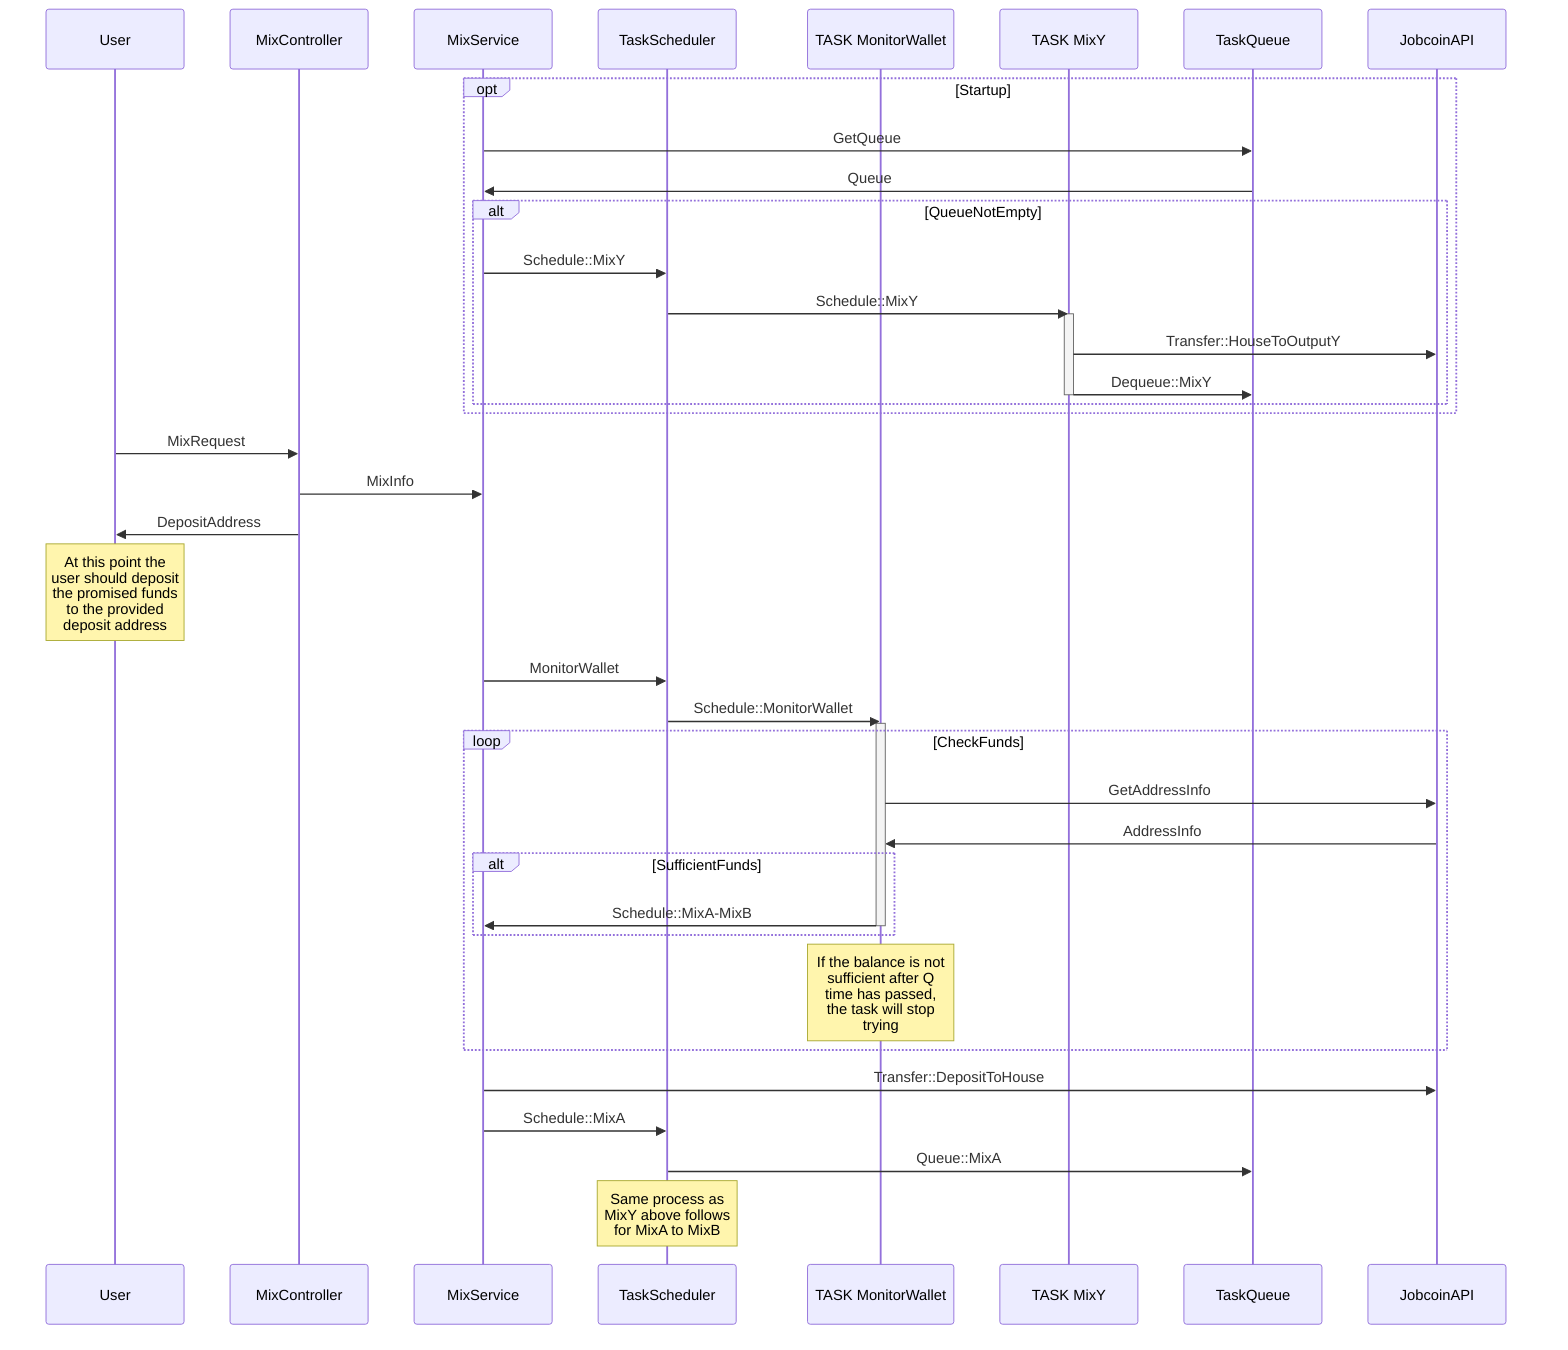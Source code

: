 sequenceDiagram
    participant User
    participant MixController
    participant MixService
    participant TaskScheduler
    participant TASK MonitorWallet
    participant TASK MixY
    participant TaskQueue
    participant JobcoinAPI

    opt Startup
        MixService->>TaskQueue: GetQueue
        TaskQueue->>MixService: Queue
        alt QueueNotEmpty
            MixService->>TaskScheduler: Schedule::MixY
            TaskScheduler->>TASK MixY: Schedule::MixY
            activate TASK MixY
            TASK MixY->>JobcoinAPI: Transfer::HouseToOutputY
            TASK MixY->>TaskQueue: Dequeue::MixY
            deactivate TASK MixY
        end
    end

    User->>MixController: MixRequest
    MixController->>MixService: MixInfo
    MixController->>User: DepositAddress
    Note over User: At this point the <br> user should deposit <br> the promised funds <br> to the provided <br> deposit address
    MixService->>TaskScheduler: MonitorWallet
    TaskScheduler->> TASK MonitorWallet: Schedule::MonitorWallet

    activate TASK MonitorWallet
    loop CheckFunds
    TASK MonitorWallet->>JobcoinAPI: GetAddressInfo
    JobcoinAPI->>TASK MonitorWallet: AddressInfo
        alt SufficientFunds
            TASK MonitorWallet->>MixService: Schedule::MixA-MixB
            deactivate TASK MonitorWallet
        end
         Note over TASK MonitorWallet: If the balance is not <br> sufficient after Q <br> time has passed, <br> the task will stop <br> trying
    end
    MixService->>JobcoinAPI: Transfer::DepositToHouse
    MixService->>TaskScheduler: Schedule::MixA
    TaskScheduler->>TaskQueue: Queue::MixA
    Note over TaskScheduler: Same process as <br> MixY above follows <br> for MixA to MixB